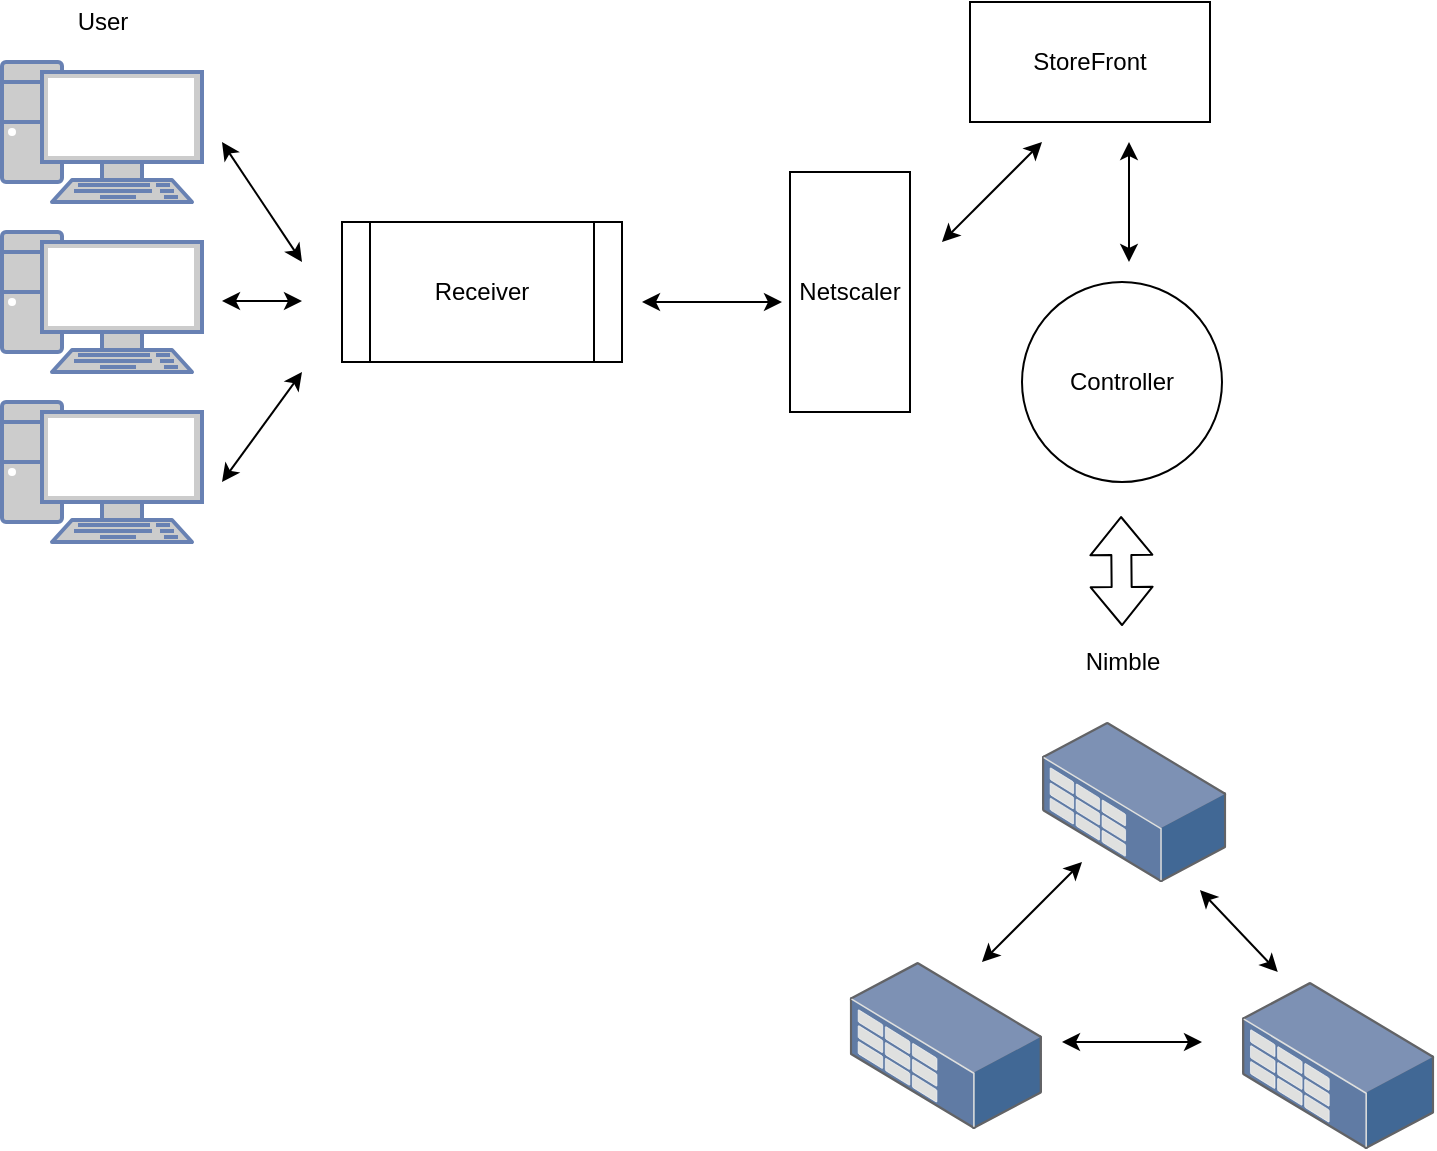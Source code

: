 <mxfile version="13.7.2" type="github"><diagram id="fzCP58E161tKsERfH_sc" name="Page-1"><mxGraphModel dx="1426" dy="719" grid="1" gridSize="10" guides="1" tooltips="1" connect="1" arrows="1" fold="1" page="1" pageScale="1" pageWidth="827" pageHeight="1169" math="0" shadow="0"><root><mxCell id="0"/><mxCell id="1" parent="0"/><mxCell id="qrG9iNFcqkXZ3CP4rqgE-1" value="" style="fontColor=#0066CC;verticalAlign=top;verticalLabelPosition=bottom;labelPosition=center;align=center;html=1;outlineConnect=0;fillColor=#CCCCCC;strokeColor=#6881B3;gradientColor=none;gradientDirection=north;strokeWidth=2;shape=mxgraph.networks.pc;" vertex="1" parent="1"><mxGeometry x="50" y="330" width="100" height="70" as="geometry"/></mxCell><mxCell id="qrG9iNFcqkXZ3CP4rqgE-2" value="" style="fontColor=#0066CC;verticalAlign=top;verticalLabelPosition=bottom;labelPosition=center;align=center;html=1;outlineConnect=0;fillColor=#CCCCCC;strokeColor=#6881B3;gradientColor=none;gradientDirection=north;strokeWidth=2;shape=mxgraph.networks.pc;" vertex="1" parent="1"><mxGeometry x="50" y="415" width="100" height="70" as="geometry"/></mxCell><mxCell id="qrG9iNFcqkXZ3CP4rqgE-3" value="" style="fontColor=#0066CC;verticalAlign=top;verticalLabelPosition=bottom;labelPosition=center;align=center;html=1;outlineConnect=0;fillColor=#CCCCCC;strokeColor=#6881B3;gradientColor=none;gradientDirection=north;strokeWidth=2;shape=mxgraph.networks.pc;" vertex="1" parent="1"><mxGeometry x="50" y="500" width="100" height="70" as="geometry"/></mxCell><mxCell id="qrG9iNFcqkXZ3CP4rqgE-4" value="User" style="text;html=1;align=center;verticalAlign=middle;resizable=0;points=[];autosize=1;" vertex="1" parent="1"><mxGeometry x="80" y="300" width="40" height="20" as="geometry"/></mxCell><mxCell id="qrG9iNFcqkXZ3CP4rqgE-5" value="Receiver" style="shape=process;whiteSpace=wrap;html=1;backgroundOutline=1;" vertex="1" parent="1"><mxGeometry x="220" y="410" width="140" height="70" as="geometry"/></mxCell><mxCell id="qrG9iNFcqkXZ3CP4rqgE-6" value="Netscaler" style="html=1;rotation=90;whiteSpace=wrap;verticalAlign=middle;horizontal=0;" vertex="1" parent="1"><mxGeometry x="414" y="415" width="120" height="60" as="geometry"/></mxCell><mxCell id="qrG9iNFcqkXZ3CP4rqgE-7" value="StoreFront" style="rounded=0;whiteSpace=wrap;html=1;" vertex="1" parent="1"><mxGeometry x="534" y="300" width="120" height="60" as="geometry"/></mxCell><mxCell id="qrG9iNFcqkXZ3CP4rqgE-8" value="Controller" style="ellipse;whiteSpace=wrap;html=1;aspect=fixed;" vertex="1" parent="1"><mxGeometry x="560" y="440" width="100" height="100" as="geometry"/></mxCell><mxCell id="qrG9iNFcqkXZ3CP4rqgE-9" value="" style="endArrow=classic;startArrow=classic;html=1;" edge="1" parent="1"><mxGeometry width="50" height="50" relative="1" as="geometry"><mxPoint x="160" y="370" as="sourcePoint"/><mxPoint x="200" y="430" as="targetPoint"/></mxGeometry></mxCell><mxCell id="qrG9iNFcqkXZ3CP4rqgE-10" value="" style="endArrow=classic;startArrow=classic;html=1;" edge="1" parent="1"><mxGeometry width="50" height="50" relative="1" as="geometry"><mxPoint x="160" y="449.5" as="sourcePoint"/><mxPoint x="200" y="449.5" as="targetPoint"/></mxGeometry></mxCell><mxCell id="qrG9iNFcqkXZ3CP4rqgE-11" value="" style="endArrow=classic;startArrow=classic;html=1;" edge="1" parent="1"><mxGeometry width="50" height="50" relative="1" as="geometry"><mxPoint x="160" y="540" as="sourcePoint"/><mxPoint x="200" y="485" as="targetPoint"/></mxGeometry></mxCell><mxCell id="qrG9iNFcqkXZ3CP4rqgE-12" value="" style="endArrow=classic;startArrow=classic;html=1;" edge="1" parent="1"><mxGeometry width="50" height="50" relative="1" as="geometry"><mxPoint x="370" y="450" as="sourcePoint"/><mxPoint x="440" y="450" as="targetPoint"/><Array as="points"><mxPoint x="410" y="450"/></Array></mxGeometry></mxCell><mxCell id="qrG9iNFcqkXZ3CP4rqgE-13" value="" style="endArrow=classic;startArrow=classic;html=1;" edge="1" parent="1"><mxGeometry width="50" height="50" relative="1" as="geometry"><mxPoint x="520" y="420" as="sourcePoint"/><mxPoint x="570" y="370" as="targetPoint"/></mxGeometry></mxCell><mxCell id="qrG9iNFcqkXZ3CP4rqgE-14" value="" style="endArrow=classic;startArrow=classic;html=1;" edge="1" parent="1"><mxGeometry width="50" height="50" relative="1" as="geometry"><mxPoint x="613.5" y="430" as="sourcePoint"/><mxPoint x="613.5" y="370" as="targetPoint"/></mxGeometry></mxCell><mxCell id="qrG9iNFcqkXZ3CP4rqgE-25" value="" style="shape=flexArrow;endArrow=classic;startArrow=classic;html=1;" edge="1" parent="1"><mxGeometry width="50" height="50" relative="1" as="geometry"><mxPoint x="610" y="612" as="sourcePoint"/><mxPoint x="609.5" y="557" as="targetPoint"/></mxGeometry></mxCell><mxCell id="qrG9iNFcqkXZ3CP4rqgE-26" value="" style="points=[];aspect=fixed;html=1;align=center;shadow=0;dashed=0;image;image=img/lib/allied_telesis/storage/Datacenter_Server_Rack_Storage_Unit_Small.svg;" vertex="1" parent="1"><mxGeometry x="570" y="660" width="92.15" height="80" as="geometry"/></mxCell><mxCell id="qrG9iNFcqkXZ3CP4rqgE-27" value="Nimble" style="text;html=1;align=center;verticalAlign=middle;resizable=0;points=[];autosize=1;" vertex="1" parent="1"><mxGeometry x="585" y="620" width="50" height="20" as="geometry"/></mxCell><mxCell id="qrG9iNFcqkXZ3CP4rqgE-28" value="" style="points=[];aspect=fixed;html=1;align=center;shadow=0;dashed=0;image;image=img/lib/allied_telesis/storage/Datacenter_Server_Rack_Storage_Unit_Small.svg;" vertex="1" parent="1"><mxGeometry x="473.86" y="780" width="96.14" height="83.47" as="geometry"/></mxCell><mxCell id="qrG9iNFcqkXZ3CP4rqgE-30" value="" style="points=[];aspect=fixed;html=1;align=center;shadow=0;dashed=0;image;image=img/lib/allied_telesis/storage/Datacenter_Server_Rack_Storage_Unit_Small.svg;" vertex="1" parent="1"><mxGeometry x="670" y="790" width="96.14" height="83.47" as="geometry"/></mxCell><mxCell id="qrG9iNFcqkXZ3CP4rqgE-32" value="" style="endArrow=classic;startArrow=classic;html=1;" edge="1" parent="1"><mxGeometry width="50" height="50" relative="1" as="geometry"><mxPoint x="580" y="820" as="sourcePoint"/><mxPoint x="650" y="820" as="targetPoint"/></mxGeometry></mxCell><mxCell id="qrG9iNFcqkXZ3CP4rqgE-33" value="" style="endArrow=classic;startArrow=classic;html=1;" edge="1" parent="1"><mxGeometry width="50" height="50" relative="1" as="geometry"><mxPoint x="540" y="780" as="sourcePoint"/><mxPoint x="590" y="730" as="targetPoint"/></mxGeometry></mxCell><mxCell id="qrG9iNFcqkXZ3CP4rqgE-34" value="" style="endArrow=classic;startArrow=classic;html=1;entryX=0.186;entryY=-0.06;entryDx=0;entryDy=0;entryPerimeter=0;exitX=0.857;exitY=1.05;exitDx=0;exitDy=0;exitPerimeter=0;" edge="1" parent="1" source="qrG9iNFcqkXZ3CP4rqgE-26" target="qrG9iNFcqkXZ3CP4rqgE-30"><mxGeometry width="50" height="50" relative="1" as="geometry"><mxPoint x="654" y="750" as="sourcePoint"/><mxPoint x="704" y="700" as="targetPoint"/></mxGeometry></mxCell></root></mxGraphModel></diagram></mxfile>